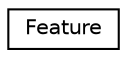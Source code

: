 digraph "Graphical Class Hierarchy"
{
  edge [fontname="Helvetica",fontsize="10",labelfontname="Helvetica",labelfontsize="10"];
  node [fontname="Helvetica",fontsize="10",shape=record];
  rankdir="LR";
  Node1 [label="Feature",height=0.2,width=0.4,color="black", fillcolor="white", style="filled",URL="$classFeature.html",tooltip="Interface for creating and comparing image features IFeatures provides an interface for creating and ..."];
}
